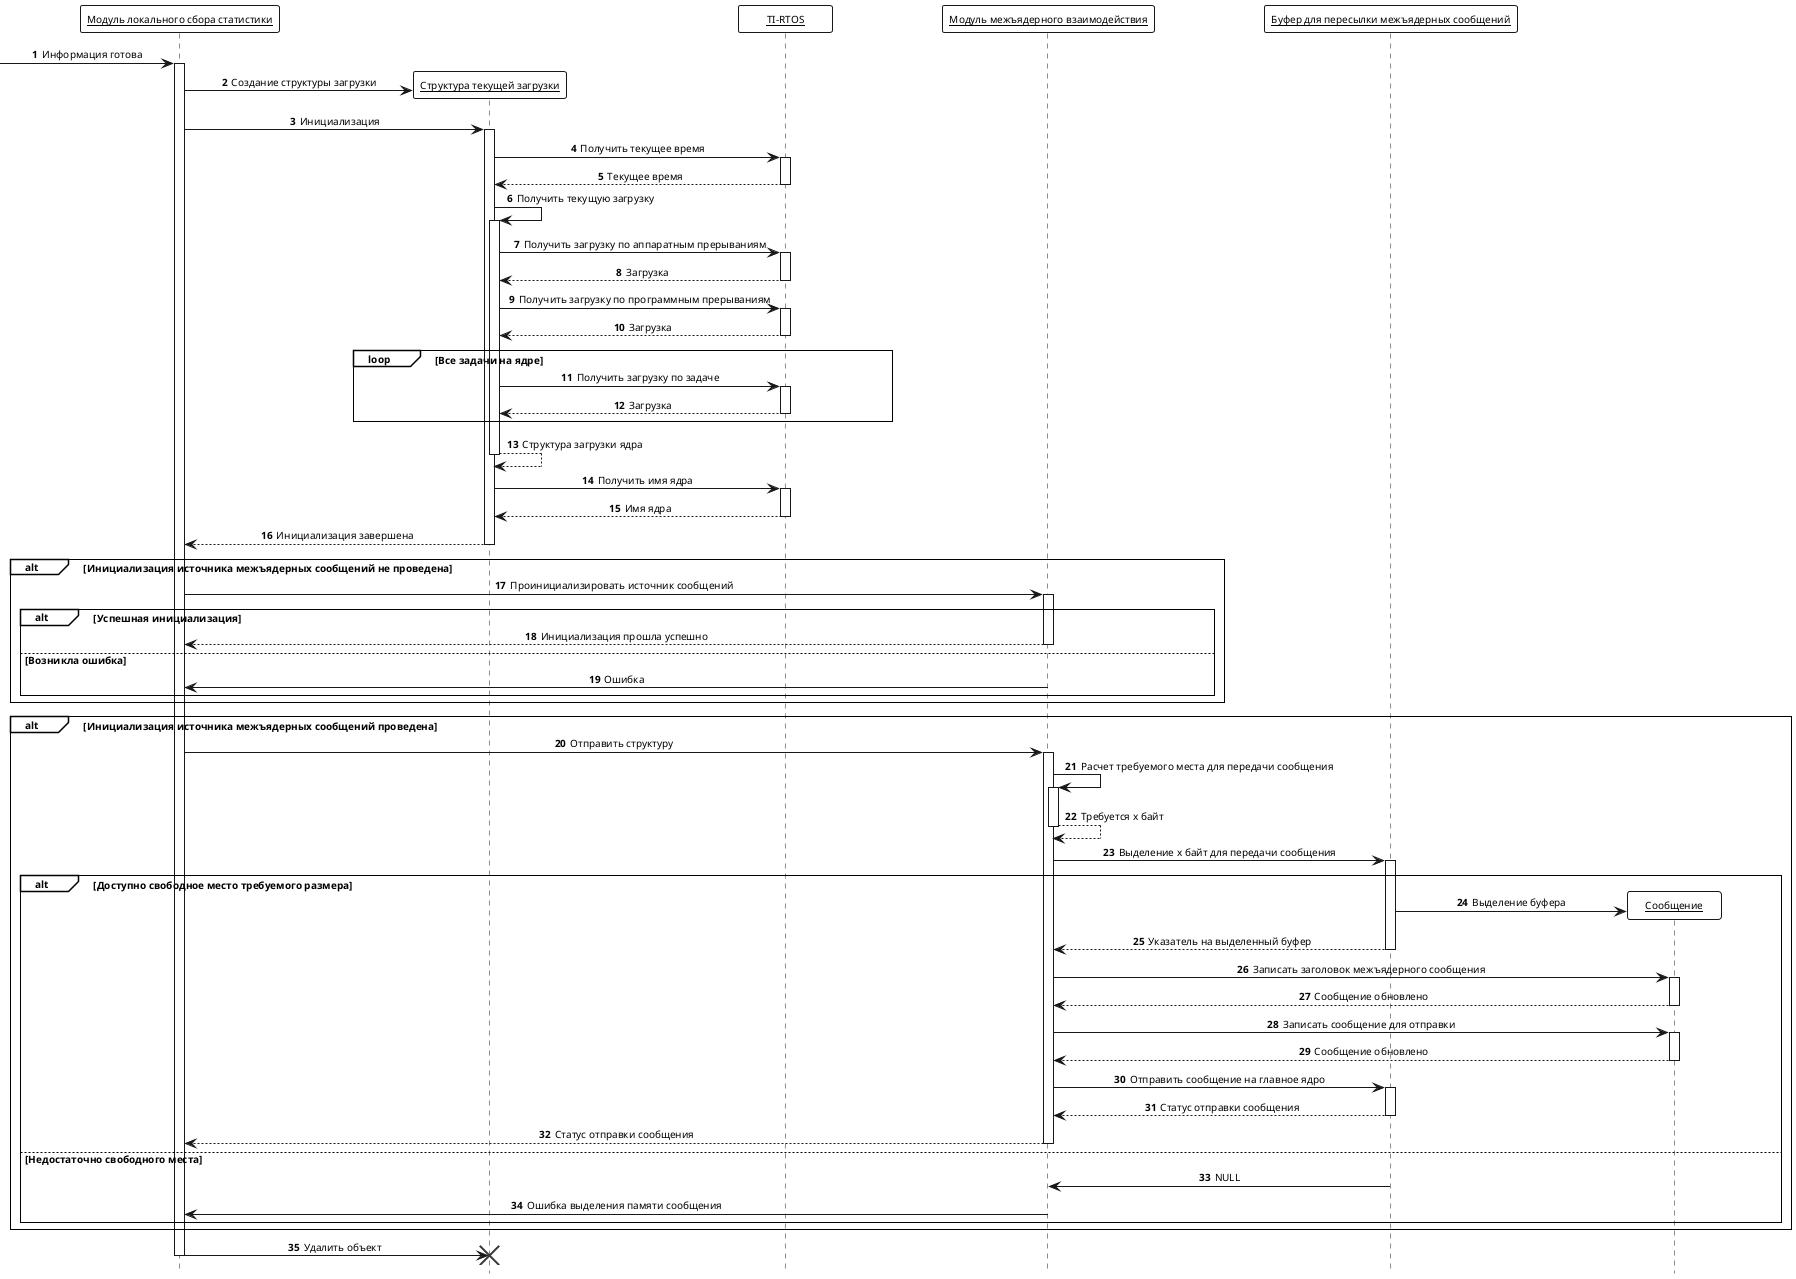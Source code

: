 @startuml

autonumber

' View config
' skinparam dpi 300
skinparam monochrome true
skinparam shadowing false
skinparam sequenceParticipant underline

skinparam defaultFontName Arial
skinparam defaultFontSize 10
skinparam defaultFontStyle italic

skinparam SequenceMessageAlign center

skinparam SequenceArrowThickness 1
skinparam SequenceDividerBorderThickness 1
skinparam SequenceGroupBorderThickness 1
skinparam SequenceLifeLineBorderThickness 1
skinparam SequenceParticipantBorderThickness 1
skinparam SequenceReferenceBorderThickness 1
skinparam SequenceParticipantBackgroundColor White
skinparam SequenceBoxBackgroundColor White
skinparam SequenceGroupBackgroundColor White

skinparam ParticipantPadding 50

skinparam MinClassWidth 80

hide footbox
' title Footer removed

' Renaming titles
!define local_bench "Модуль локального сбора статистики"
!define curr_load "Структура текущей загрузки"
!define tirtos "TI-RTOS"
!define ipc "Модуль межъядерного взаимодействия"
!define multiproc_buff "Буфер для пересылки межъядерных сообщений"
!define multiproc_buff_part "Сообщение"
!define g_ipc "Модуль межъядерного взаимодействия на главном ядре"
!define g_tirtos "TI-RTOS на главном ядре"
!define g_bench "Модуль глобального сбора статистики"
!define g_ws "Модуль сервера веб-сокетов"

' Grouping
' box "Каждое ядро системы" #White
' 	participant local_bench
'     participant curr_load
' 	participant tirtos
' 	participant ipc
' end box

' participant multiproc_buff

' box "Главное ядро системы" #White
' 	participant g_ipc
' 	participant g_bench
'     participant g_ws
' 	participant g_tirtos
' end box

' Diagram
[-> local_bench : Информация готова
activate local_bench

create curr_load
local_bench -> curr_load : Создание структуры загрузки

local_bench -> curr_load : Инициализация
activate curr_load

curr_load -> tirtos : Получить текущее время
activate tirtos
return Текущее время

curr_load -> curr_load : Получить текущую загрузку
activate curr_load

curr_load -> tirtos : Получить загрузку по аппаратным прерываниям
activate tirtos

return Загрузка

curr_load -> tirtos : Получить загрузку по программным прерываниям
activate tirtos

return Загрузка

loop Все задачи на ядре
    curr_load -> tirtos : Получить загрузку по задаче
    activate tirtos

    return Загрузка
end

return Структура загрузки ядра

curr_load -> tirtos : Получить имя ядра
activate tirtos
return Имя ядра

return Инициализация завершена

alt Инициализация источника межъядерных сообщений не проведена
    local_bench -> ipc : Проинициализировать источник сообщений
    activate ipc

    alt Успешная инициализация
        return Инициализация прошла успешно
    else Возникла ошибка
        ipc -> local_bench : Ошибка
    end
end

alt Инициализация источника межъядерных сообщений проведена
    local_bench -> ipc : Отправить структуру
    activate ipc

    ipc -> ipc : Расчет требуемого места для передачи сообщения
    activate ipc
    return Требуется x байт

    ipc -> multiproc_buff : Выделение x байт для передачи сообщения
    activate multiproc_buff

    create multiproc_buff_part

    alt Доступно свободное место требуемого размера

    multiproc_buff -> multiproc_buff_part : Выделение буфера

    return Указатель на выделенный буфер

        ipc -> multiproc_buff_part : Записать заголовок межъядерного сообщения
        activate multiproc_buff_part
        return Сообщение обновлено

        ipc -> multiproc_buff_part : Записать сообщение для отправки
        activate multiproc_buff_part
        return Сообщение обновлено

        ipc -> multiproc_buff : Отправить сообщение на главное ядро
        activate multiproc_buff
        return Статус отправки сообщения

        return Статус отправки сообщения

    else Недостаточно свободного места
        multiproc_buff -> ipc : NULL
        ipc -> local_bench : Ошибка выделения памяти сообщения
    end

end

local_bench -> curr_load : Удалить объект

destroy curr_load

deactivate local_bench

@enduml
